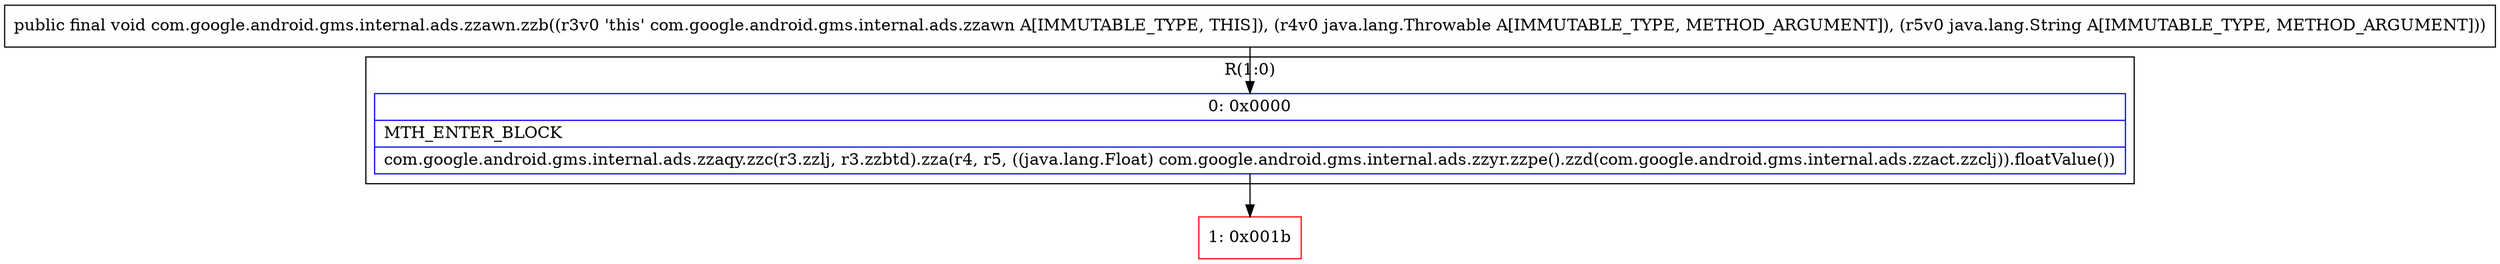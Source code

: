 digraph "CFG forcom.google.android.gms.internal.ads.zzawn.zzb(Ljava\/lang\/Throwable;Ljava\/lang\/String;)V" {
subgraph cluster_Region_1089389149 {
label = "R(1:0)";
node [shape=record,color=blue];
Node_0 [shape=record,label="{0\:\ 0x0000|MTH_ENTER_BLOCK\l|com.google.android.gms.internal.ads.zzaqy.zzc(r3.zzlj, r3.zzbtd).zza(r4, r5, ((java.lang.Float) com.google.android.gms.internal.ads.zzyr.zzpe().zzd(com.google.android.gms.internal.ads.zzact.zzclj)).floatValue())\l}"];
}
Node_1 [shape=record,color=red,label="{1\:\ 0x001b}"];
MethodNode[shape=record,label="{public final void com.google.android.gms.internal.ads.zzawn.zzb((r3v0 'this' com.google.android.gms.internal.ads.zzawn A[IMMUTABLE_TYPE, THIS]), (r4v0 java.lang.Throwable A[IMMUTABLE_TYPE, METHOD_ARGUMENT]), (r5v0 java.lang.String A[IMMUTABLE_TYPE, METHOD_ARGUMENT])) }"];
MethodNode -> Node_0;
Node_0 -> Node_1;
}

